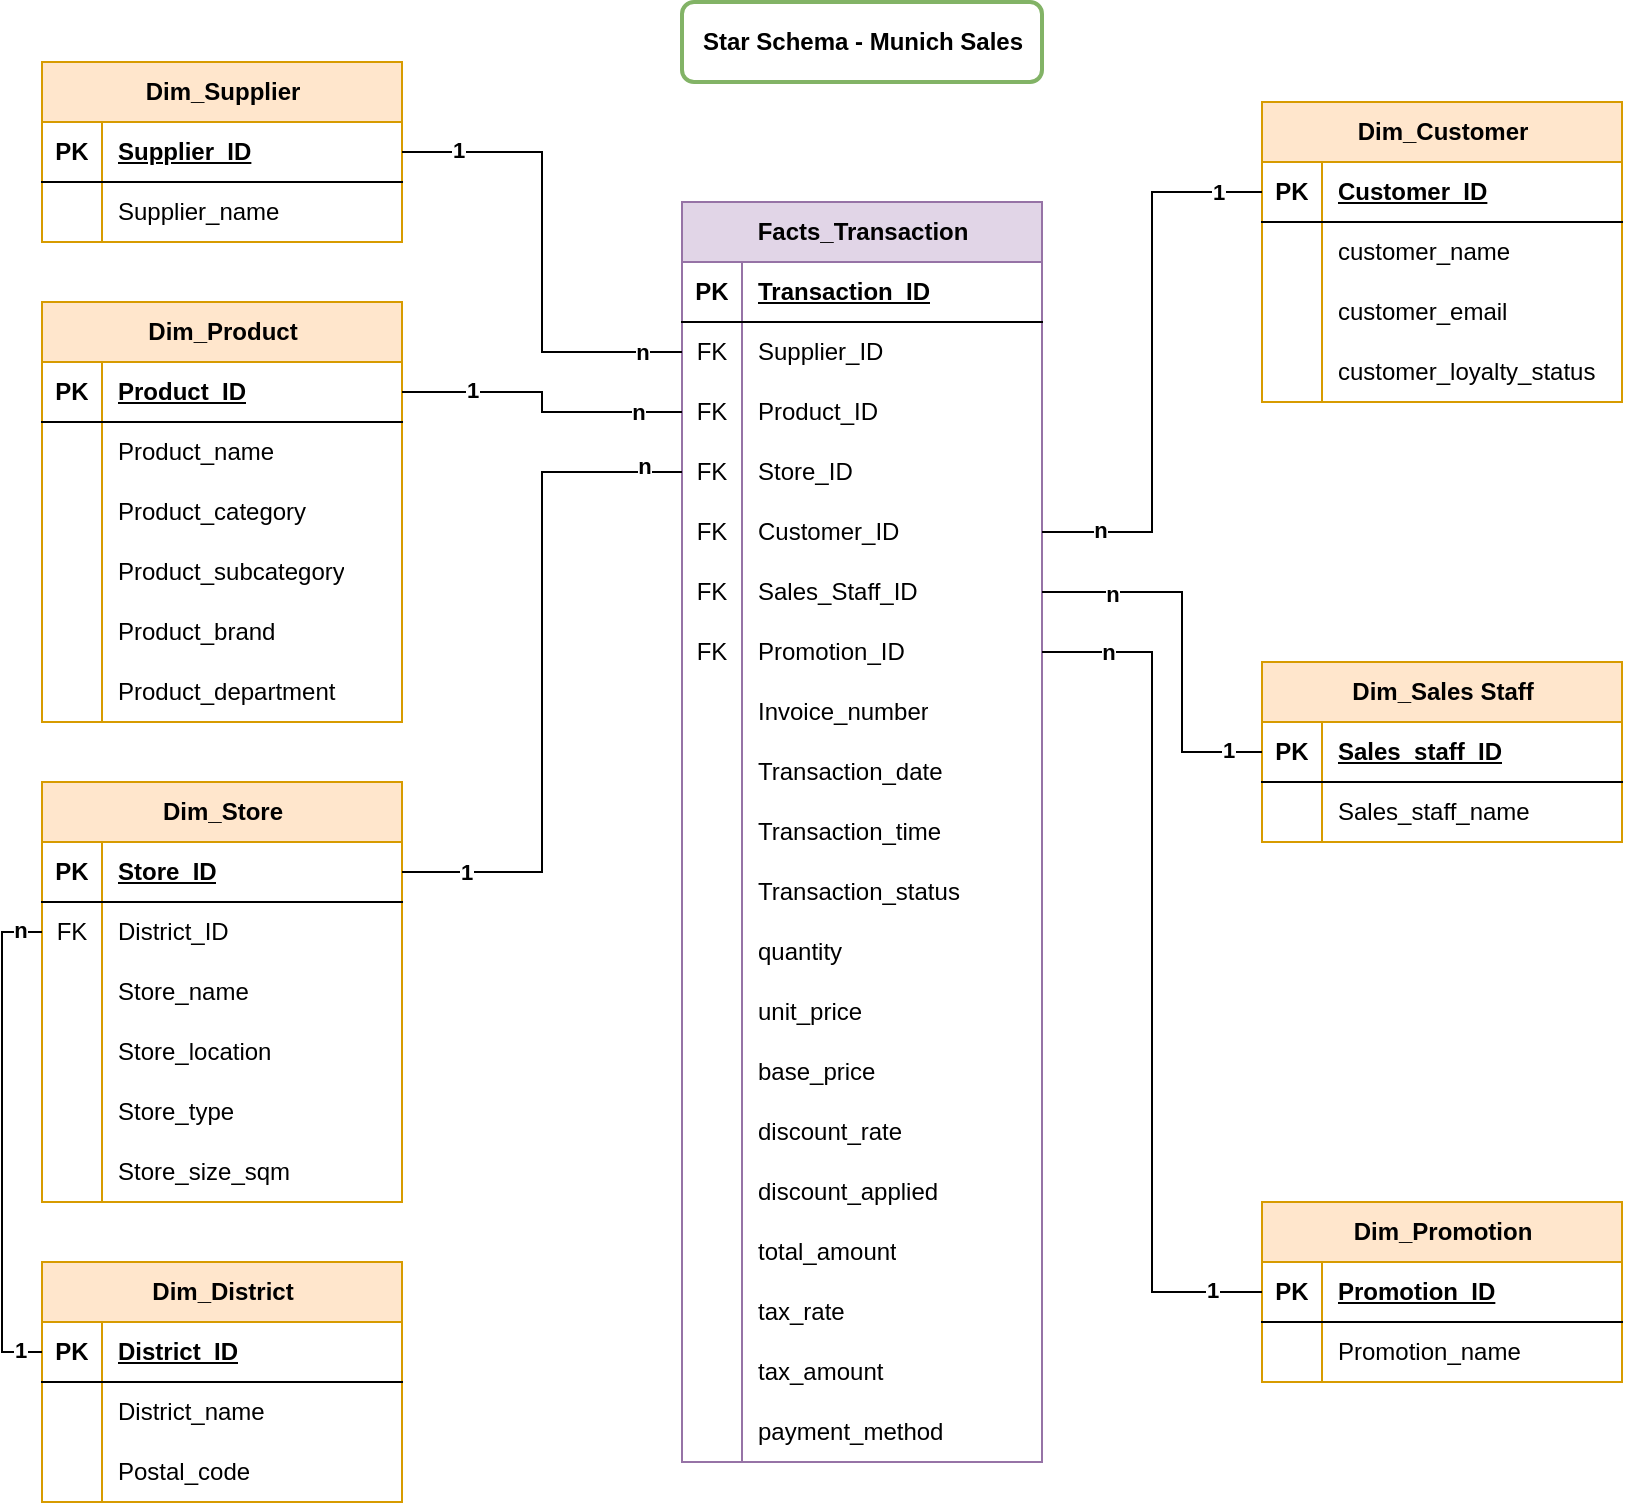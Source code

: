 <mxfile version="26.2.2">
  <diagram id="Hzve3-ISq8-HpT1k10OH" name="Starschema">
    <mxGraphModel dx="1233" dy="977" grid="1" gridSize="10" guides="1" tooltips="1" connect="1" arrows="1" fold="1" page="1" pageScale="1" pageWidth="1169" pageHeight="827" math="0" shadow="0">
      <root>
        <mxCell id="0" />
        <mxCell id="1" parent="0" />
        <mxCell id="BMUu9ArP3gVs7xEnWTKk-1" value="Dim_Customer" style="shape=table;startSize=30;container=1;collapsible=1;childLayout=tableLayout;fixedRows=1;rowLines=0;fontStyle=1;align=center;resizeLast=1;html=1;fillColor=#ffe6cc;strokeColor=#d79b00;" parent="1" vertex="1">
          <mxGeometry x="770" y="60" width="180" height="150" as="geometry" />
        </mxCell>
        <mxCell id="BMUu9ArP3gVs7xEnWTKk-2" value="" style="shape=tableRow;horizontal=0;startSize=0;swimlaneHead=0;swimlaneBody=0;fillColor=none;collapsible=0;dropTarget=0;points=[[0,0.5],[1,0.5]];portConstraint=eastwest;top=0;left=0;right=0;bottom=1;" parent="BMUu9ArP3gVs7xEnWTKk-1" vertex="1">
          <mxGeometry y="30" width="180" height="30" as="geometry" />
        </mxCell>
        <mxCell id="BMUu9ArP3gVs7xEnWTKk-3" value="PK" style="shape=partialRectangle;connectable=0;fillColor=none;top=0;left=0;bottom=0;right=0;fontStyle=1;overflow=hidden;whiteSpace=wrap;html=1;" parent="BMUu9ArP3gVs7xEnWTKk-2" vertex="1">
          <mxGeometry width="30" height="30" as="geometry">
            <mxRectangle width="30" height="30" as="alternateBounds" />
          </mxGeometry>
        </mxCell>
        <mxCell id="BMUu9ArP3gVs7xEnWTKk-4" value="Customer_ID" style="shape=partialRectangle;connectable=0;fillColor=none;top=0;left=0;bottom=0;right=0;align=left;spacingLeft=6;fontStyle=5;overflow=hidden;whiteSpace=wrap;html=1;" parent="BMUu9ArP3gVs7xEnWTKk-2" vertex="1">
          <mxGeometry x="30" width="150" height="30" as="geometry">
            <mxRectangle width="150" height="30" as="alternateBounds" />
          </mxGeometry>
        </mxCell>
        <mxCell id="BMUu9ArP3gVs7xEnWTKk-5" value="" style="shape=tableRow;horizontal=0;startSize=0;swimlaneHead=0;swimlaneBody=0;fillColor=none;collapsible=0;dropTarget=0;points=[[0,0.5],[1,0.5]];portConstraint=eastwest;top=0;left=0;right=0;bottom=0;" parent="BMUu9ArP3gVs7xEnWTKk-1" vertex="1">
          <mxGeometry y="60" width="180" height="30" as="geometry" />
        </mxCell>
        <mxCell id="BMUu9ArP3gVs7xEnWTKk-6" value="" style="shape=partialRectangle;connectable=0;fillColor=none;top=0;left=0;bottom=0;right=0;editable=1;overflow=hidden;whiteSpace=wrap;html=1;" parent="BMUu9ArP3gVs7xEnWTKk-5" vertex="1">
          <mxGeometry width="30" height="30" as="geometry">
            <mxRectangle width="30" height="30" as="alternateBounds" />
          </mxGeometry>
        </mxCell>
        <mxCell id="BMUu9ArP3gVs7xEnWTKk-7" value="customer_name" style="shape=partialRectangle;connectable=0;fillColor=none;top=0;left=0;bottom=0;right=0;align=left;spacingLeft=6;overflow=hidden;whiteSpace=wrap;html=1;" parent="BMUu9ArP3gVs7xEnWTKk-5" vertex="1">
          <mxGeometry x="30" width="150" height="30" as="geometry">
            <mxRectangle width="150" height="30" as="alternateBounds" />
          </mxGeometry>
        </mxCell>
        <mxCell id="BMUu9ArP3gVs7xEnWTKk-8" value="" style="shape=tableRow;horizontal=0;startSize=0;swimlaneHead=0;swimlaneBody=0;fillColor=none;collapsible=0;dropTarget=0;points=[[0,0.5],[1,0.5]];portConstraint=eastwest;top=0;left=0;right=0;bottom=0;" parent="BMUu9ArP3gVs7xEnWTKk-1" vertex="1">
          <mxGeometry y="90" width="180" height="30" as="geometry" />
        </mxCell>
        <mxCell id="BMUu9ArP3gVs7xEnWTKk-9" value="" style="shape=partialRectangle;connectable=0;fillColor=none;top=0;left=0;bottom=0;right=0;editable=1;overflow=hidden;whiteSpace=wrap;html=1;" parent="BMUu9ArP3gVs7xEnWTKk-8" vertex="1">
          <mxGeometry width="30" height="30" as="geometry">
            <mxRectangle width="30" height="30" as="alternateBounds" />
          </mxGeometry>
        </mxCell>
        <mxCell id="BMUu9ArP3gVs7xEnWTKk-10" value="customer_email" style="shape=partialRectangle;connectable=0;fillColor=none;top=0;left=0;bottom=0;right=0;align=left;spacingLeft=6;overflow=hidden;whiteSpace=wrap;html=1;" parent="BMUu9ArP3gVs7xEnWTKk-8" vertex="1">
          <mxGeometry x="30" width="150" height="30" as="geometry">
            <mxRectangle width="150" height="30" as="alternateBounds" />
          </mxGeometry>
        </mxCell>
        <mxCell id="BMUu9ArP3gVs7xEnWTKk-11" value="" style="shape=tableRow;horizontal=0;startSize=0;swimlaneHead=0;swimlaneBody=0;fillColor=none;collapsible=0;dropTarget=0;points=[[0,0.5],[1,0.5]];portConstraint=eastwest;top=0;left=0;right=0;bottom=0;" parent="BMUu9ArP3gVs7xEnWTKk-1" vertex="1">
          <mxGeometry y="120" width="180" height="30" as="geometry" />
        </mxCell>
        <mxCell id="BMUu9ArP3gVs7xEnWTKk-12" value="" style="shape=partialRectangle;connectable=0;fillColor=none;top=0;left=0;bottom=0;right=0;editable=1;overflow=hidden;whiteSpace=wrap;html=1;" parent="BMUu9ArP3gVs7xEnWTKk-11" vertex="1">
          <mxGeometry width="30" height="30" as="geometry">
            <mxRectangle width="30" height="30" as="alternateBounds" />
          </mxGeometry>
        </mxCell>
        <mxCell id="BMUu9ArP3gVs7xEnWTKk-13" value="customer_loyalty_status" style="shape=partialRectangle;connectable=0;fillColor=none;top=0;left=0;bottom=0;right=0;align=left;spacingLeft=6;overflow=hidden;whiteSpace=wrap;html=1;" parent="BMUu9ArP3gVs7xEnWTKk-11" vertex="1">
          <mxGeometry x="30" width="150" height="30" as="geometry">
            <mxRectangle width="150" height="30" as="alternateBounds" />
          </mxGeometry>
        </mxCell>
        <mxCell id="BMUu9ArP3gVs7xEnWTKk-14" value="Dim_Product" style="shape=table;startSize=30;container=1;collapsible=1;childLayout=tableLayout;fixedRows=1;rowLines=0;fontStyle=1;align=center;resizeLast=1;html=1;fillColor=#ffe6cc;strokeColor=#d79b00;" parent="1" vertex="1">
          <mxGeometry x="160" y="160" width="180" height="210" as="geometry" />
        </mxCell>
        <mxCell id="BMUu9ArP3gVs7xEnWTKk-15" value="" style="shape=tableRow;horizontal=0;startSize=0;swimlaneHead=0;swimlaneBody=0;fillColor=none;collapsible=0;dropTarget=0;points=[[0,0.5],[1,0.5]];portConstraint=eastwest;top=0;left=0;right=0;bottom=1;" parent="BMUu9ArP3gVs7xEnWTKk-14" vertex="1">
          <mxGeometry y="30" width="180" height="30" as="geometry" />
        </mxCell>
        <mxCell id="BMUu9ArP3gVs7xEnWTKk-16" value="PK" style="shape=partialRectangle;connectable=0;fillColor=none;top=0;left=0;bottom=0;right=0;fontStyle=1;overflow=hidden;whiteSpace=wrap;html=1;" parent="BMUu9ArP3gVs7xEnWTKk-15" vertex="1">
          <mxGeometry width="30" height="30" as="geometry">
            <mxRectangle width="30" height="30" as="alternateBounds" />
          </mxGeometry>
        </mxCell>
        <mxCell id="BMUu9ArP3gVs7xEnWTKk-17" value="Product_ID" style="shape=partialRectangle;connectable=0;fillColor=none;top=0;left=0;bottom=0;right=0;align=left;spacingLeft=6;fontStyle=5;overflow=hidden;whiteSpace=wrap;html=1;" parent="BMUu9ArP3gVs7xEnWTKk-15" vertex="1">
          <mxGeometry x="30" width="150" height="30" as="geometry">
            <mxRectangle width="150" height="30" as="alternateBounds" />
          </mxGeometry>
        </mxCell>
        <mxCell id="BMUu9ArP3gVs7xEnWTKk-18" value="" style="shape=tableRow;horizontal=0;startSize=0;swimlaneHead=0;swimlaneBody=0;fillColor=none;collapsible=0;dropTarget=0;points=[[0,0.5],[1,0.5]];portConstraint=eastwest;top=0;left=0;right=0;bottom=0;" parent="BMUu9ArP3gVs7xEnWTKk-14" vertex="1">
          <mxGeometry y="60" width="180" height="30" as="geometry" />
        </mxCell>
        <mxCell id="BMUu9ArP3gVs7xEnWTKk-19" value="" style="shape=partialRectangle;connectable=0;fillColor=none;top=0;left=0;bottom=0;right=0;editable=1;overflow=hidden;whiteSpace=wrap;html=1;" parent="BMUu9ArP3gVs7xEnWTKk-18" vertex="1">
          <mxGeometry width="30" height="30" as="geometry">
            <mxRectangle width="30" height="30" as="alternateBounds" />
          </mxGeometry>
        </mxCell>
        <mxCell id="BMUu9ArP3gVs7xEnWTKk-20" value="Product_name" style="shape=partialRectangle;connectable=0;fillColor=none;top=0;left=0;bottom=0;right=0;align=left;spacingLeft=6;overflow=hidden;whiteSpace=wrap;html=1;" parent="BMUu9ArP3gVs7xEnWTKk-18" vertex="1">
          <mxGeometry x="30" width="150" height="30" as="geometry">
            <mxRectangle width="150" height="30" as="alternateBounds" />
          </mxGeometry>
        </mxCell>
        <mxCell id="BMUu9ArP3gVs7xEnWTKk-21" value="" style="shape=tableRow;horizontal=0;startSize=0;swimlaneHead=0;swimlaneBody=0;fillColor=none;collapsible=0;dropTarget=0;points=[[0,0.5],[1,0.5]];portConstraint=eastwest;top=0;left=0;right=0;bottom=0;" parent="BMUu9ArP3gVs7xEnWTKk-14" vertex="1">
          <mxGeometry y="90" width="180" height="30" as="geometry" />
        </mxCell>
        <mxCell id="BMUu9ArP3gVs7xEnWTKk-22" value="" style="shape=partialRectangle;connectable=0;fillColor=none;top=0;left=0;bottom=0;right=0;editable=1;overflow=hidden;whiteSpace=wrap;html=1;" parent="BMUu9ArP3gVs7xEnWTKk-21" vertex="1">
          <mxGeometry width="30" height="30" as="geometry">
            <mxRectangle width="30" height="30" as="alternateBounds" />
          </mxGeometry>
        </mxCell>
        <mxCell id="BMUu9ArP3gVs7xEnWTKk-23" value="Product_category" style="shape=partialRectangle;connectable=0;fillColor=none;top=0;left=0;bottom=0;right=0;align=left;spacingLeft=6;overflow=hidden;whiteSpace=wrap;html=1;" parent="BMUu9ArP3gVs7xEnWTKk-21" vertex="1">
          <mxGeometry x="30" width="150" height="30" as="geometry">
            <mxRectangle width="150" height="30" as="alternateBounds" />
          </mxGeometry>
        </mxCell>
        <mxCell id="BMUu9ArP3gVs7xEnWTKk-24" value="" style="shape=tableRow;horizontal=0;startSize=0;swimlaneHead=0;swimlaneBody=0;fillColor=none;collapsible=0;dropTarget=0;points=[[0,0.5],[1,0.5]];portConstraint=eastwest;top=0;left=0;right=0;bottom=0;" parent="BMUu9ArP3gVs7xEnWTKk-14" vertex="1">
          <mxGeometry y="120" width="180" height="30" as="geometry" />
        </mxCell>
        <mxCell id="BMUu9ArP3gVs7xEnWTKk-25" value="" style="shape=partialRectangle;connectable=0;fillColor=none;top=0;left=0;bottom=0;right=0;editable=1;overflow=hidden;whiteSpace=wrap;html=1;" parent="BMUu9ArP3gVs7xEnWTKk-24" vertex="1">
          <mxGeometry width="30" height="30" as="geometry">
            <mxRectangle width="30" height="30" as="alternateBounds" />
          </mxGeometry>
        </mxCell>
        <mxCell id="BMUu9ArP3gVs7xEnWTKk-26" value="Product_subcategory" style="shape=partialRectangle;connectable=0;fillColor=none;top=0;left=0;bottom=0;right=0;align=left;spacingLeft=6;overflow=hidden;whiteSpace=wrap;html=1;" parent="BMUu9ArP3gVs7xEnWTKk-24" vertex="1">
          <mxGeometry x="30" width="150" height="30" as="geometry">
            <mxRectangle width="150" height="30" as="alternateBounds" />
          </mxGeometry>
        </mxCell>
        <mxCell id="BMUu9ArP3gVs7xEnWTKk-27" value="" style="shape=tableRow;horizontal=0;startSize=0;swimlaneHead=0;swimlaneBody=0;fillColor=none;collapsible=0;dropTarget=0;points=[[0,0.5],[1,0.5]];portConstraint=eastwest;top=0;left=0;right=0;bottom=0;" parent="BMUu9ArP3gVs7xEnWTKk-14" vertex="1">
          <mxGeometry y="150" width="180" height="30" as="geometry" />
        </mxCell>
        <mxCell id="BMUu9ArP3gVs7xEnWTKk-28" value="" style="shape=partialRectangle;connectable=0;fillColor=none;top=0;left=0;bottom=0;right=0;editable=1;overflow=hidden;whiteSpace=wrap;html=1;" parent="BMUu9ArP3gVs7xEnWTKk-27" vertex="1">
          <mxGeometry width="30" height="30" as="geometry">
            <mxRectangle width="30" height="30" as="alternateBounds" />
          </mxGeometry>
        </mxCell>
        <mxCell id="BMUu9ArP3gVs7xEnWTKk-29" value="Product_brand" style="shape=partialRectangle;connectable=0;fillColor=none;top=0;left=0;bottom=0;right=0;align=left;spacingLeft=6;overflow=hidden;whiteSpace=wrap;html=1;" parent="BMUu9ArP3gVs7xEnWTKk-27" vertex="1">
          <mxGeometry x="30" width="150" height="30" as="geometry">
            <mxRectangle width="150" height="30" as="alternateBounds" />
          </mxGeometry>
        </mxCell>
        <mxCell id="BMUu9ArP3gVs7xEnWTKk-30" value="" style="shape=tableRow;horizontal=0;startSize=0;swimlaneHead=0;swimlaneBody=0;fillColor=none;collapsible=0;dropTarget=0;points=[[0,0.5],[1,0.5]];portConstraint=eastwest;top=0;left=0;right=0;bottom=0;" parent="BMUu9ArP3gVs7xEnWTKk-14" vertex="1">
          <mxGeometry y="180" width="180" height="30" as="geometry" />
        </mxCell>
        <mxCell id="BMUu9ArP3gVs7xEnWTKk-31" value="" style="shape=partialRectangle;connectable=0;fillColor=none;top=0;left=0;bottom=0;right=0;editable=1;overflow=hidden;whiteSpace=wrap;html=1;" parent="BMUu9ArP3gVs7xEnWTKk-30" vertex="1">
          <mxGeometry width="30" height="30" as="geometry">
            <mxRectangle width="30" height="30" as="alternateBounds" />
          </mxGeometry>
        </mxCell>
        <mxCell id="BMUu9ArP3gVs7xEnWTKk-32" value="Product_department" style="shape=partialRectangle;connectable=0;fillColor=none;top=0;left=0;bottom=0;right=0;align=left;spacingLeft=6;overflow=hidden;whiteSpace=wrap;html=1;" parent="BMUu9ArP3gVs7xEnWTKk-30" vertex="1">
          <mxGeometry x="30" width="150" height="30" as="geometry">
            <mxRectangle width="150" height="30" as="alternateBounds" />
          </mxGeometry>
        </mxCell>
        <mxCell id="BMUu9ArP3gVs7xEnWTKk-33" value="Dim_Sales Staff" style="shape=table;startSize=30;container=1;collapsible=1;childLayout=tableLayout;fixedRows=1;rowLines=0;fontStyle=1;align=center;resizeLast=1;html=1;fillColor=#ffe6cc;strokeColor=#d79b00;" parent="1" vertex="1">
          <mxGeometry x="770" y="340" width="180" height="90" as="geometry" />
        </mxCell>
        <mxCell id="BMUu9ArP3gVs7xEnWTKk-34" value="" style="shape=tableRow;horizontal=0;startSize=0;swimlaneHead=0;swimlaneBody=0;fillColor=none;collapsible=0;dropTarget=0;points=[[0,0.5],[1,0.5]];portConstraint=eastwest;top=0;left=0;right=0;bottom=1;" parent="BMUu9ArP3gVs7xEnWTKk-33" vertex="1">
          <mxGeometry y="30" width="180" height="30" as="geometry" />
        </mxCell>
        <mxCell id="BMUu9ArP3gVs7xEnWTKk-35" value="PK" style="shape=partialRectangle;connectable=0;fillColor=none;top=0;left=0;bottom=0;right=0;fontStyle=1;overflow=hidden;whiteSpace=wrap;html=1;" parent="BMUu9ArP3gVs7xEnWTKk-34" vertex="1">
          <mxGeometry width="30" height="30" as="geometry">
            <mxRectangle width="30" height="30" as="alternateBounds" />
          </mxGeometry>
        </mxCell>
        <mxCell id="BMUu9ArP3gVs7xEnWTKk-36" value="Sales_staff_ID" style="shape=partialRectangle;connectable=0;fillColor=none;top=0;left=0;bottom=0;right=0;align=left;spacingLeft=6;fontStyle=5;overflow=hidden;whiteSpace=wrap;html=1;" parent="BMUu9ArP3gVs7xEnWTKk-34" vertex="1">
          <mxGeometry x="30" width="150" height="30" as="geometry">
            <mxRectangle width="150" height="30" as="alternateBounds" />
          </mxGeometry>
        </mxCell>
        <mxCell id="BMUu9ArP3gVs7xEnWTKk-37" value="" style="shape=tableRow;horizontal=0;startSize=0;swimlaneHead=0;swimlaneBody=0;fillColor=none;collapsible=0;dropTarget=0;points=[[0,0.5],[1,0.5]];portConstraint=eastwest;top=0;left=0;right=0;bottom=0;" parent="BMUu9ArP3gVs7xEnWTKk-33" vertex="1">
          <mxGeometry y="60" width="180" height="30" as="geometry" />
        </mxCell>
        <mxCell id="BMUu9ArP3gVs7xEnWTKk-38" value="" style="shape=partialRectangle;connectable=0;fillColor=none;top=0;left=0;bottom=0;right=0;editable=1;overflow=hidden;whiteSpace=wrap;html=1;" parent="BMUu9ArP3gVs7xEnWTKk-37" vertex="1">
          <mxGeometry width="30" height="30" as="geometry">
            <mxRectangle width="30" height="30" as="alternateBounds" />
          </mxGeometry>
        </mxCell>
        <mxCell id="BMUu9ArP3gVs7xEnWTKk-39" value="Sales_staff_name" style="shape=partialRectangle;connectable=0;fillColor=none;top=0;left=0;bottom=0;right=0;align=left;spacingLeft=6;overflow=hidden;whiteSpace=wrap;html=1;" parent="BMUu9ArP3gVs7xEnWTKk-37" vertex="1">
          <mxGeometry x="30" width="150" height="30" as="geometry">
            <mxRectangle width="150" height="30" as="alternateBounds" />
          </mxGeometry>
        </mxCell>
        <mxCell id="BMUu9ArP3gVs7xEnWTKk-40" value="Dim_Promotion" style="shape=table;startSize=30;container=1;collapsible=1;childLayout=tableLayout;fixedRows=1;rowLines=0;fontStyle=1;align=center;resizeLast=1;html=1;fillColor=#ffe6cc;strokeColor=#d79b00;" parent="1" vertex="1">
          <mxGeometry x="770" y="610" width="180" height="90" as="geometry" />
        </mxCell>
        <mxCell id="BMUu9ArP3gVs7xEnWTKk-41" value="" style="shape=tableRow;horizontal=0;startSize=0;swimlaneHead=0;swimlaneBody=0;fillColor=none;collapsible=0;dropTarget=0;points=[[0,0.5],[1,0.5]];portConstraint=eastwest;top=0;left=0;right=0;bottom=1;" parent="BMUu9ArP3gVs7xEnWTKk-40" vertex="1">
          <mxGeometry y="30" width="180" height="30" as="geometry" />
        </mxCell>
        <mxCell id="BMUu9ArP3gVs7xEnWTKk-42" value="PK" style="shape=partialRectangle;connectable=0;fillColor=none;top=0;left=0;bottom=0;right=0;fontStyle=1;overflow=hidden;whiteSpace=wrap;html=1;" parent="BMUu9ArP3gVs7xEnWTKk-41" vertex="1">
          <mxGeometry width="30" height="30" as="geometry">
            <mxRectangle width="30" height="30" as="alternateBounds" />
          </mxGeometry>
        </mxCell>
        <mxCell id="BMUu9ArP3gVs7xEnWTKk-43" value="Promotion_ID" style="shape=partialRectangle;connectable=0;fillColor=none;top=0;left=0;bottom=0;right=0;align=left;spacingLeft=6;fontStyle=5;overflow=hidden;whiteSpace=wrap;html=1;" parent="BMUu9ArP3gVs7xEnWTKk-41" vertex="1">
          <mxGeometry x="30" width="150" height="30" as="geometry">
            <mxRectangle width="150" height="30" as="alternateBounds" />
          </mxGeometry>
        </mxCell>
        <mxCell id="BMUu9ArP3gVs7xEnWTKk-44" value="" style="shape=tableRow;horizontal=0;startSize=0;swimlaneHead=0;swimlaneBody=0;fillColor=none;collapsible=0;dropTarget=0;points=[[0,0.5],[1,0.5]];portConstraint=eastwest;top=0;left=0;right=0;bottom=0;" parent="BMUu9ArP3gVs7xEnWTKk-40" vertex="1">
          <mxGeometry y="60" width="180" height="30" as="geometry" />
        </mxCell>
        <mxCell id="BMUu9ArP3gVs7xEnWTKk-45" value="" style="shape=partialRectangle;connectable=0;fillColor=none;top=0;left=0;bottom=0;right=0;editable=1;overflow=hidden;whiteSpace=wrap;html=1;" parent="BMUu9ArP3gVs7xEnWTKk-44" vertex="1">
          <mxGeometry width="30" height="30" as="geometry">
            <mxRectangle width="30" height="30" as="alternateBounds" />
          </mxGeometry>
        </mxCell>
        <mxCell id="BMUu9ArP3gVs7xEnWTKk-46" value="Promotion_name" style="shape=partialRectangle;connectable=0;fillColor=none;top=0;left=0;bottom=0;right=0;align=left;spacingLeft=6;overflow=hidden;whiteSpace=wrap;html=1;" parent="BMUu9ArP3gVs7xEnWTKk-44" vertex="1">
          <mxGeometry x="30" width="150" height="30" as="geometry">
            <mxRectangle width="150" height="30" as="alternateBounds" />
          </mxGeometry>
        </mxCell>
        <mxCell id="BMUu9ArP3gVs7xEnWTKk-49" value="Dim_Store" style="shape=table;startSize=30;container=1;collapsible=1;childLayout=tableLayout;fixedRows=1;rowLines=0;fontStyle=1;align=center;resizeLast=1;html=1;fillColor=#ffe6cc;strokeColor=#d79b00;" parent="1" vertex="1">
          <mxGeometry x="160" y="400" width="180" height="210" as="geometry" />
        </mxCell>
        <mxCell id="BMUu9ArP3gVs7xEnWTKk-50" value="" style="shape=tableRow;horizontal=0;startSize=0;swimlaneHead=0;swimlaneBody=0;fillColor=none;collapsible=0;dropTarget=0;points=[[0,0.5],[1,0.5]];portConstraint=eastwest;top=0;left=0;right=0;bottom=1;" parent="BMUu9ArP3gVs7xEnWTKk-49" vertex="1">
          <mxGeometry y="30" width="180" height="30" as="geometry" />
        </mxCell>
        <mxCell id="BMUu9ArP3gVs7xEnWTKk-51" value="PK" style="shape=partialRectangle;connectable=0;fillColor=none;top=0;left=0;bottom=0;right=0;fontStyle=1;overflow=hidden;whiteSpace=wrap;html=1;" parent="BMUu9ArP3gVs7xEnWTKk-50" vertex="1">
          <mxGeometry width="30" height="30" as="geometry">
            <mxRectangle width="30" height="30" as="alternateBounds" />
          </mxGeometry>
        </mxCell>
        <mxCell id="BMUu9ArP3gVs7xEnWTKk-52" value="Store_ID" style="shape=partialRectangle;connectable=0;fillColor=none;top=0;left=0;bottom=0;right=0;align=left;spacingLeft=6;fontStyle=5;overflow=hidden;whiteSpace=wrap;html=1;" parent="BMUu9ArP3gVs7xEnWTKk-50" vertex="1">
          <mxGeometry x="30" width="150" height="30" as="geometry">
            <mxRectangle width="150" height="30" as="alternateBounds" />
          </mxGeometry>
        </mxCell>
        <mxCell id="BMUu9ArP3gVs7xEnWTKk-53" value="" style="shape=tableRow;horizontal=0;startSize=0;swimlaneHead=0;swimlaneBody=0;fillColor=none;collapsible=0;dropTarget=0;points=[[0,0.5],[1,0.5]];portConstraint=eastwest;top=0;left=0;right=0;bottom=0;" parent="BMUu9ArP3gVs7xEnWTKk-49" vertex="1">
          <mxGeometry y="60" width="180" height="30" as="geometry" />
        </mxCell>
        <mxCell id="BMUu9ArP3gVs7xEnWTKk-54" value="FK" style="shape=partialRectangle;connectable=0;fillColor=none;top=0;left=0;bottom=0;right=0;editable=1;overflow=hidden;whiteSpace=wrap;html=1;" parent="BMUu9ArP3gVs7xEnWTKk-53" vertex="1">
          <mxGeometry width="30" height="30" as="geometry">
            <mxRectangle width="30" height="30" as="alternateBounds" />
          </mxGeometry>
        </mxCell>
        <mxCell id="BMUu9ArP3gVs7xEnWTKk-55" value="District_ID" style="shape=partialRectangle;connectable=0;fillColor=none;top=0;left=0;bottom=0;right=0;align=left;spacingLeft=6;overflow=hidden;whiteSpace=wrap;html=1;" parent="BMUu9ArP3gVs7xEnWTKk-53" vertex="1">
          <mxGeometry x="30" width="150" height="30" as="geometry">
            <mxRectangle width="150" height="30" as="alternateBounds" />
          </mxGeometry>
        </mxCell>
        <mxCell id="BMUu9ArP3gVs7xEnWTKk-56" value="" style="shape=tableRow;horizontal=0;startSize=0;swimlaneHead=0;swimlaneBody=0;fillColor=none;collapsible=0;dropTarget=0;points=[[0,0.5],[1,0.5]];portConstraint=eastwest;top=0;left=0;right=0;bottom=0;" parent="BMUu9ArP3gVs7xEnWTKk-49" vertex="1">
          <mxGeometry y="90" width="180" height="30" as="geometry" />
        </mxCell>
        <mxCell id="BMUu9ArP3gVs7xEnWTKk-57" value="" style="shape=partialRectangle;connectable=0;fillColor=none;top=0;left=0;bottom=0;right=0;editable=1;overflow=hidden;whiteSpace=wrap;html=1;" parent="BMUu9ArP3gVs7xEnWTKk-56" vertex="1">
          <mxGeometry width="30" height="30" as="geometry">
            <mxRectangle width="30" height="30" as="alternateBounds" />
          </mxGeometry>
        </mxCell>
        <mxCell id="BMUu9ArP3gVs7xEnWTKk-58" value="Store_name" style="shape=partialRectangle;connectable=0;fillColor=none;top=0;left=0;bottom=0;right=0;align=left;spacingLeft=6;overflow=hidden;whiteSpace=wrap;html=1;" parent="BMUu9ArP3gVs7xEnWTKk-56" vertex="1">
          <mxGeometry x="30" width="150" height="30" as="geometry">
            <mxRectangle width="150" height="30" as="alternateBounds" />
          </mxGeometry>
        </mxCell>
        <mxCell id="BMUu9ArP3gVs7xEnWTKk-59" value="" style="shape=tableRow;horizontal=0;startSize=0;swimlaneHead=0;swimlaneBody=0;fillColor=none;collapsible=0;dropTarget=0;points=[[0,0.5],[1,0.5]];portConstraint=eastwest;top=0;left=0;right=0;bottom=0;" parent="BMUu9ArP3gVs7xEnWTKk-49" vertex="1">
          <mxGeometry y="120" width="180" height="30" as="geometry" />
        </mxCell>
        <mxCell id="BMUu9ArP3gVs7xEnWTKk-60" value="" style="shape=partialRectangle;connectable=0;fillColor=none;top=0;left=0;bottom=0;right=0;editable=1;overflow=hidden;whiteSpace=wrap;html=1;" parent="BMUu9ArP3gVs7xEnWTKk-59" vertex="1">
          <mxGeometry width="30" height="30" as="geometry">
            <mxRectangle width="30" height="30" as="alternateBounds" />
          </mxGeometry>
        </mxCell>
        <mxCell id="BMUu9ArP3gVs7xEnWTKk-61" value="Store_location" style="shape=partialRectangle;connectable=0;fillColor=none;top=0;left=0;bottom=0;right=0;align=left;spacingLeft=6;overflow=hidden;whiteSpace=wrap;html=1;" parent="BMUu9ArP3gVs7xEnWTKk-59" vertex="1">
          <mxGeometry x="30" width="150" height="30" as="geometry">
            <mxRectangle width="150" height="30" as="alternateBounds" />
          </mxGeometry>
        </mxCell>
        <mxCell id="BMUu9ArP3gVs7xEnWTKk-62" value="" style="shape=tableRow;horizontal=0;startSize=0;swimlaneHead=0;swimlaneBody=0;fillColor=none;collapsible=0;dropTarget=0;points=[[0,0.5],[1,0.5]];portConstraint=eastwest;top=0;left=0;right=0;bottom=0;" parent="BMUu9ArP3gVs7xEnWTKk-49" vertex="1">
          <mxGeometry y="150" width="180" height="30" as="geometry" />
        </mxCell>
        <mxCell id="BMUu9ArP3gVs7xEnWTKk-63" value="" style="shape=partialRectangle;connectable=0;fillColor=none;top=0;left=0;bottom=0;right=0;editable=1;overflow=hidden;whiteSpace=wrap;html=1;" parent="BMUu9ArP3gVs7xEnWTKk-62" vertex="1">
          <mxGeometry width="30" height="30" as="geometry">
            <mxRectangle width="30" height="30" as="alternateBounds" />
          </mxGeometry>
        </mxCell>
        <mxCell id="BMUu9ArP3gVs7xEnWTKk-64" value="Store_type" style="shape=partialRectangle;connectable=0;fillColor=none;top=0;left=0;bottom=0;right=0;align=left;spacingLeft=6;overflow=hidden;whiteSpace=wrap;html=1;" parent="BMUu9ArP3gVs7xEnWTKk-62" vertex="1">
          <mxGeometry x="30" width="150" height="30" as="geometry">
            <mxRectangle width="150" height="30" as="alternateBounds" />
          </mxGeometry>
        </mxCell>
        <mxCell id="BMUu9ArP3gVs7xEnWTKk-65" value="" style="shape=tableRow;horizontal=0;startSize=0;swimlaneHead=0;swimlaneBody=0;fillColor=none;collapsible=0;dropTarget=0;points=[[0,0.5],[1,0.5]];portConstraint=eastwest;top=0;left=0;right=0;bottom=0;" parent="BMUu9ArP3gVs7xEnWTKk-49" vertex="1">
          <mxGeometry y="180" width="180" height="30" as="geometry" />
        </mxCell>
        <mxCell id="BMUu9ArP3gVs7xEnWTKk-66" value="" style="shape=partialRectangle;connectable=0;fillColor=none;top=0;left=0;bottom=0;right=0;editable=1;overflow=hidden;whiteSpace=wrap;html=1;" parent="BMUu9ArP3gVs7xEnWTKk-65" vertex="1">
          <mxGeometry width="30" height="30" as="geometry">
            <mxRectangle width="30" height="30" as="alternateBounds" />
          </mxGeometry>
        </mxCell>
        <mxCell id="BMUu9ArP3gVs7xEnWTKk-67" value="Store_size_sqm" style="shape=partialRectangle;connectable=0;fillColor=none;top=0;left=0;bottom=0;right=0;align=left;spacingLeft=6;overflow=hidden;whiteSpace=wrap;html=1;" parent="BMUu9ArP3gVs7xEnWTKk-65" vertex="1">
          <mxGeometry x="30" width="150" height="30" as="geometry">
            <mxRectangle width="150" height="30" as="alternateBounds" />
          </mxGeometry>
        </mxCell>
        <mxCell id="BMUu9ArP3gVs7xEnWTKk-68" value="Dim_Supplier" style="shape=table;startSize=30;container=1;collapsible=1;childLayout=tableLayout;fixedRows=1;rowLines=0;fontStyle=1;align=center;resizeLast=1;html=1;fillColor=#ffe6cc;strokeColor=#d79b00;" parent="1" vertex="1">
          <mxGeometry x="160" y="40" width="180" height="90" as="geometry" />
        </mxCell>
        <mxCell id="BMUu9ArP3gVs7xEnWTKk-69" value="" style="shape=tableRow;horizontal=0;startSize=0;swimlaneHead=0;swimlaneBody=0;fillColor=none;collapsible=0;dropTarget=0;points=[[0,0.5],[1,0.5]];portConstraint=eastwest;top=0;left=0;right=0;bottom=1;" parent="BMUu9ArP3gVs7xEnWTKk-68" vertex="1">
          <mxGeometry y="30" width="180" height="30" as="geometry" />
        </mxCell>
        <mxCell id="BMUu9ArP3gVs7xEnWTKk-70" value="PK" style="shape=partialRectangle;connectable=0;fillColor=none;top=0;left=0;bottom=0;right=0;fontStyle=1;overflow=hidden;whiteSpace=wrap;html=1;" parent="BMUu9ArP3gVs7xEnWTKk-69" vertex="1">
          <mxGeometry width="30" height="30" as="geometry">
            <mxRectangle width="30" height="30" as="alternateBounds" />
          </mxGeometry>
        </mxCell>
        <mxCell id="BMUu9ArP3gVs7xEnWTKk-71" value="Supplier_ID" style="shape=partialRectangle;connectable=0;fillColor=none;top=0;left=0;bottom=0;right=0;align=left;spacingLeft=6;fontStyle=5;overflow=hidden;whiteSpace=wrap;html=1;" parent="BMUu9ArP3gVs7xEnWTKk-69" vertex="1">
          <mxGeometry x="30" width="150" height="30" as="geometry">
            <mxRectangle width="150" height="30" as="alternateBounds" />
          </mxGeometry>
        </mxCell>
        <mxCell id="BMUu9ArP3gVs7xEnWTKk-72" value="" style="shape=tableRow;horizontal=0;startSize=0;swimlaneHead=0;swimlaneBody=0;fillColor=none;collapsible=0;dropTarget=0;points=[[0,0.5],[1,0.5]];portConstraint=eastwest;top=0;left=0;right=0;bottom=0;" parent="BMUu9ArP3gVs7xEnWTKk-68" vertex="1">
          <mxGeometry y="60" width="180" height="30" as="geometry" />
        </mxCell>
        <mxCell id="BMUu9ArP3gVs7xEnWTKk-73" value="" style="shape=partialRectangle;connectable=0;fillColor=none;top=0;left=0;bottom=0;right=0;editable=1;overflow=hidden;whiteSpace=wrap;html=1;" parent="BMUu9ArP3gVs7xEnWTKk-72" vertex="1">
          <mxGeometry width="30" height="30" as="geometry">
            <mxRectangle width="30" height="30" as="alternateBounds" />
          </mxGeometry>
        </mxCell>
        <mxCell id="BMUu9ArP3gVs7xEnWTKk-74" value="Supplier_name" style="shape=partialRectangle;connectable=0;fillColor=none;top=0;left=0;bottom=0;right=0;align=left;spacingLeft=6;overflow=hidden;whiteSpace=wrap;html=1;" parent="BMUu9ArP3gVs7xEnWTKk-72" vertex="1">
          <mxGeometry x="30" width="150" height="30" as="geometry">
            <mxRectangle width="150" height="30" as="alternateBounds" />
          </mxGeometry>
        </mxCell>
        <mxCell id="BMUu9ArP3gVs7xEnWTKk-75" value="Facts_Transaction" style="shape=table;startSize=30;container=1;collapsible=1;childLayout=tableLayout;fixedRows=1;rowLines=0;fontStyle=1;align=center;resizeLast=1;html=1;fillColor=#e1d5e7;strokeColor=#9673a6;" parent="1" vertex="1">
          <mxGeometry x="480" y="110" width="180" height="630" as="geometry" />
        </mxCell>
        <mxCell id="BMUu9ArP3gVs7xEnWTKk-76" value="" style="shape=tableRow;horizontal=0;startSize=0;swimlaneHead=0;swimlaneBody=0;fillColor=none;collapsible=0;dropTarget=0;points=[[0,0.5],[1,0.5]];portConstraint=eastwest;top=0;left=0;right=0;bottom=1;" parent="BMUu9ArP3gVs7xEnWTKk-75" vertex="1">
          <mxGeometry y="30" width="180" height="30" as="geometry" />
        </mxCell>
        <mxCell id="BMUu9ArP3gVs7xEnWTKk-77" value="PK" style="shape=partialRectangle;connectable=0;fillColor=none;top=0;left=0;bottom=0;right=0;fontStyle=1;overflow=hidden;whiteSpace=wrap;html=1;" parent="BMUu9ArP3gVs7xEnWTKk-76" vertex="1">
          <mxGeometry width="30" height="30" as="geometry">
            <mxRectangle width="30" height="30" as="alternateBounds" />
          </mxGeometry>
        </mxCell>
        <mxCell id="BMUu9ArP3gVs7xEnWTKk-78" value="Transaction_ID" style="shape=partialRectangle;connectable=0;fillColor=none;top=0;left=0;bottom=0;right=0;align=left;spacingLeft=6;fontStyle=5;overflow=hidden;whiteSpace=wrap;html=1;" parent="BMUu9ArP3gVs7xEnWTKk-76" vertex="1">
          <mxGeometry x="30" width="150" height="30" as="geometry">
            <mxRectangle width="150" height="30" as="alternateBounds" />
          </mxGeometry>
        </mxCell>
        <mxCell id="BMUu9ArP3gVs7xEnWTKk-79" value="" style="shape=tableRow;horizontal=0;startSize=0;swimlaneHead=0;swimlaneBody=0;fillColor=none;collapsible=0;dropTarget=0;points=[[0,0.5],[1,0.5]];portConstraint=eastwest;top=0;left=0;right=0;bottom=0;" parent="BMUu9ArP3gVs7xEnWTKk-75" vertex="1">
          <mxGeometry y="60" width="180" height="30" as="geometry" />
        </mxCell>
        <mxCell id="BMUu9ArP3gVs7xEnWTKk-80" value="FK" style="shape=partialRectangle;connectable=0;fillColor=none;top=0;left=0;bottom=0;right=0;editable=1;overflow=hidden;whiteSpace=wrap;html=1;" parent="BMUu9ArP3gVs7xEnWTKk-79" vertex="1">
          <mxGeometry width="30" height="30" as="geometry">
            <mxRectangle width="30" height="30" as="alternateBounds" />
          </mxGeometry>
        </mxCell>
        <mxCell id="BMUu9ArP3gVs7xEnWTKk-81" value="Supplier_ID" style="shape=partialRectangle;connectable=0;fillColor=none;top=0;left=0;bottom=0;right=0;align=left;spacingLeft=6;overflow=hidden;whiteSpace=wrap;html=1;" parent="BMUu9ArP3gVs7xEnWTKk-79" vertex="1">
          <mxGeometry x="30" width="150" height="30" as="geometry">
            <mxRectangle width="150" height="30" as="alternateBounds" />
          </mxGeometry>
        </mxCell>
        <mxCell id="BMUu9ArP3gVs7xEnWTKk-82" value="" style="shape=tableRow;horizontal=0;startSize=0;swimlaneHead=0;swimlaneBody=0;fillColor=none;collapsible=0;dropTarget=0;points=[[0,0.5],[1,0.5]];portConstraint=eastwest;top=0;left=0;right=0;bottom=0;" parent="BMUu9ArP3gVs7xEnWTKk-75" vertex="1">
          <mxGeometry y="90" width="180" height="30" as="geometry" />
        </mxCell>
        <mxCell id="BMUu9ArP3gVs7xEnWTKk-83" value="FK" style="shape=partialRectangle;connectable=0;fillColor=none;top=0;left=0;bottom=0;right=0;editable=1;overflow=hidden;whiteSpace=wrap;html=1;" parent="BMUu9ArP3gVs7xEnWTKk-82" vertex="1">
          <mxGeometry width="30" height="30" as="geometry">
            <mxRectangle width="30" height="30" as="alternateBounds" />
          </mxGeometry>
        </mxCell>
        <mxCell id="BMUu9ArP3gVs7xEnWTKk-84" value="Product_ID" style="shape=partialRectangle;connectable=0;fillColor=none;top=0;left=0;bottom=0;right=0;align=left;spacingLeft=6;overflow=hidden;whiteSpace=wrap;html=1;" parent="BMUu9ArP3gVs7xEnWTKk-82" vertex="1">
          <mxGeometry x="30" width="150" height="30" as="geometry">
            <mxRectangle width="150" height="30" as="alternateBounds" />
          </mxGeometry>
        </mxCell>
        <mxCell id="BMUu9ArP3gVs7xEnWTKk-85" value="" style="shape=tableRow;horizontal=0;startSize=0;swimlaneHead=0;swimlaneBody=0;fillColor=none;collapsible=0;dropTarget=0;points=[[0,0.5],[1,0.5]];portConstraint=eastwest;top=0;left=0;right=0;bottom=0;" parent="BMUu9ArP3gVs7xEnWTKk-75" vertex="1">
          <mxGeometry y="120" width="180" height="30" as="geometry" />
        </mxCell>
        <mxCell id="BMUu9ArP3gVs7xEnWTKk-86" value="FK" style="shape=partialRectangle;connectable=0;fillColor=none;top=0;left=0;bottom=0;right=0;editable=1;overflow=hidden;whiteSpace=wrap;html=1;" parent="BMUu9ArP3gVs7xEnWTKk-85" vertex="1">
          <mxGeometry width="30" height="30" as="geometry">
            <mxRectangle width="30" height="30" as="alternateBounds" />
          </mxGeometry>
        </mxCell>
        <mxCell id="BMUu9ArP3gVs7xEnWTKk-87" value="Store_ID" style="shape=partialRectangle;connectable=0;fillColor=none;top=0;left=0;bottom=0;right=0;align=left;spacingLeft=6;overflow=hidden;whiteSpace=wrap;html=1;" parent="BMUu9ArP3gVs7xEnWTKk-85" vertex="1">
          <mxGeometry x="30" width="150" height="30" as="geometry">
            <mxRectangle width="150" height="30" as="alternateBounds" />
          </mxGeometry>
        </mxCell>
        <mxCell id="BMUu9ArP3gVs7xEnWTKk-88" value="" style="shape=tableRow;horizontal=0;startSize=0;swimlaneHead=0;swimlaneBody=0;fillColor=none;collapsible=0;dropTarget=0;points=[[0,0.5],[1,0.5]];portConstraint=eastwest;top=0;left=0;right=0;bottom=0;" parent="BMUu9ArP3gVs7xEnWTKk-75" vertex="1">
          <mxGeometry y="150" width="180" height="30" as="geometry" />
        </mxCell>
        <mxCell id="BMUu9ArP3gVs7xEnWTKk-89" value="FK" style="shape=partialRectangle;connectable=0;fillColor=none;top=0;left=0;bottom=0;right=0;editable=1;overflow=hidden;whiteSpace=wrap;html=1;" parent="BMUu9ArP3gVs7xEnWTKk-88" vertex="1">
          <mxGeometry width="30" height="30" as="geometry">
            <mxRectangle width="30" height="30" as="alternateBounds" />
          </mxGeometry>
        </mxCell>
        <mxCell id="BMUu9ArP3gVs7xEnWTKk-90" value="Customer_ID" style="shape=partialRectangle;connectable=0;fillColor=none;top=0;left=0;bottom=0;right=0;align=left;spacingLeft=6;overflow=hidden;whiteSpace=wrap;html=1;" parent="BMUu9ArP3gVs7xEnWTKk-88" vertex="1">
          <mxGeometry x="30" width="150" height="30" as="geometry">
            <mxRectangle width="150" height="30" as="alternateBounds" />
          </mxGeometry>
        </mxCell>
        <mxCell id="BMUu9ArP3gVs7xEnWTKk-91" value="" style="shape=tableRow;horizontal=0;startSize=0;swimlaneHead=0;swimlaneBody=0;fillColor=none;collapsible=0;dropTarget=0;points=[[0,0.5],[1,0.5]];portConstraint=eastwest;top=0;left=0;right=0;bottom=0;" parent="BMUu9ArP3gVs7xEnWTKk-75" vertex="1">
          <mxGeometry y="180" width="180" height="30" as="geometry" />
        </mxCell>
        <mxCell id="BMUu9ArP3gVs7xEnWTKk-92" value="FK" style="shape=partialRectangle;connectable=0;fillColor=none;top=0;left=0;bottom=0;right=0;editable=1;overflow=hidden;whiteSpace=wrap;html=1;" parent="BMUu9ArP3gVs7xEnWTKk-91" vertex="1">
          <mxGeometry width="30" height="30" as="geometry">
            <mxRectangle width="30" height="30" as="alternateBounds" />
          </mxGeometry>
        </mxCell>
        <mxCell id="BMUu9ArP3gVs7xEnWTKk-93" value="Sales_Staff_ID" style="shape=partialRectangle;connectable=0;fillColor=none;top=0;left=0;bottom=0;right=0;align=left;spacingLeft=6;overflow=hidden;whiteSpace=wrap;html=1;" parent="BMUu9ArP3gVs7xEnWTKk-91" vertex="1">
          <mxGeometry x="30" width="150" height="30" as="geometry">
            <mxRectangle width="150" height="30" as="alternateBounds" />
          </mxGeometry>
        </mxCell>
        <mxCell id="BMUu9ArP3gVs7xEnWTKk-94" value="" style="shape=tableRow;horizontal=0;startSize=0;swimlaneHead=0;swimlaneBody=0;fillColor=none;collapsible=0;dropTarget=0;points=[[0,0.5],[1,0.5]];portConstraint=eastwest;top=0;left=0;right=0;bottom=0;" parent="BMUu9ArP3gVs7xEnWTKk-75" vertex="1">
          <mxGeometry y="210" width="180" height="30" as="geometry" />
        </mxCell>
        <mxCell id="BMUu9ArP3gVs7xEnWTKk-95" value="FK" style="shape=partialRectangle;connectable=0;fillColor=none;top=0;left=0;bottom=0;right=0;editable=1;overflow=hidden;whiteSpace=wrap;html=1;" parent="BMUu9ArP3gVs7xEnWTKk-94" vertex="1">
          <mxGeometry width="30" height="30" as="geometry">
            <mxRectangle width="30" height="30" as="alternateBounds" />
          </mxGeometry>
        </mxCell>
        <mxCell id="BMUu9ArP3gVs7xEnWTKk-96" value="Promotion_ID" style="shape=partialRectangle;connectable=0;fillColor=none;top=0;left=0;bottom=0;right=0;align=left;spacingLeft=6;overflow=hidden;whiteSpace=wrap;html=1;" parent="BMUu9ArP3gVs7xEnWTKk-94" vertex="1">
          <mxGeometry x="30" width="150" height="30" as="geometry">
            <mxRectangle width="150" height="30" as="alternateBounds" />
          </mxGeometry>
        </mxCell>
        <mxCell id="BMUu9ArP3gVs7xEnWTKk-97" value="" style="shape=tableRow;horizontal=0;startSize=0;swimlaneHead=0;swimlaneBody=0;fillColor=none;collapsible=0;dropTarget=0;points=[[0,0.5],[1,0.5]];portConstraint=eastwest;top=0;left=0;right=0;bottom=0;" parent="BMUu9ArP3gVs7xEnWTKk-75" vertex="1">
          <mxGeometry y="240" width="180" height="30" as="geometry" />
        </mxCell>
        <mxCell id="BMUu9ArP3gVs7xEnWTKk-98" value="" style="shape=partialRectangle;connectable=0;fillColor=none;top=0;left=0;bottom=0;right=0;editable=1;overflow=hidden;whiteSpace=wrap;html=1;" parent="BMUu9ArP3gVs7xEnWTKk-97" vertex="1">
          <mxGeometry width="30" height="30" as="geometry">
            <mxRectangle width="30" height="30" as="alternateBounds" />
          </mxGeometry>
        </mxCell>
        <mxCell id="BMUu9ArP3gVs7xEnWTKk-99" value="Invoice_number" style="shape=partialRectangle;connectable=0;fillColor=none;top=0;left=0;bottom=0;right=0;align=left;spacingLeft=6;overflow=hidden;whiteSpace=wrap;html=1;" parent="BMUu9ArP3gVs7xEnWTKk-97" vertex="1">
          <mxGeometry x="30" width="150" height="30" as="geometry">
            <mxRectangle width="150" height="30" as="alternateBounds" />
          </mxGeometry>
        </mxCell>
        <mxCell id="BMUu9ArP3gVs7xEnWTKk-100" value="" style="shape=tableRow;horizontal=0;startSize=0;swimlaneHead=0;swimlaneBody=0;fillColor=none;collapsible=0;dropTarget=0;points=[[0,0.5],[1,0.5]];portConstraint=eastwest;top=0;left=0;right=0;bottom=0;" parent="BMUu9ArP3gVs7xEnWTKk-75" vertex="1">
          <mxGeometry y="270" width="180" height="30" as="geometry" />
        </mxCell>
        <mxCell id="BMUu9ArP3gVs7xEnWTKk-101" value="" style="shape=partialRectangle;connectable=0;fillColor=none;top=0;left=0;bottom=0;right=0;editable=1;overflow=hidden;whiteSpace=wrap;html=1;" parent="BMUu9ArP3gVs7xEnWTKk-100" vertex="1">
          <mxGeometry width="30" height="30" as="geometry">
            <mxRectangle width="30" height="30" as="alternateBounds" />
          </mxGeometry>
        </mxCell>
        <mxCell id="BMUu9ArP3gVs7xEnWTKk-102" value="Transaction_date" style="shape=partialRectangle;connectable=0;fillColor=none;top=0;left=0;bottom=0;right=0;align=left;spacingLeft=6;overflow=hidden;whiteSpace=wrap;html=1;" parent="BMUu9ArP3gVs7xEnWTKk-100" vertex="1">
          <mxGeometry x="30" width="150" height="30" as="geometry">
            <mxRectangle width="150" height="30" as="alternateBounds" />
          </mxGeometry>
        </mxCell>
        <mxCell id="BMUu9ArP3gVs7xEnWTKk-103" value="" style="shape=tableRow;horizontal=0;startSize=0;swimlaneHead=0;swimlaneBody=0;fillColor=none;collapsible=0;dropTarget=0;points=[[0,0.5],[1,0.5]];portConstraint=eastwest;top=0;left=0;right=0;bottom=0;" parent="BMUu9ArP3gVs7xEnWTKk-75" vertex="1">
          <mxGeometry y="300" width="180" height="30" as="geometry" />
        </mxCell>
        <mxCell id="BMUu9ArP3gVs7xEnWTKk-104" value="" style="shape=partialRectangle;connectable=0;fillColor=none;top=0;left=0;bottom=0;right=0;editable=1;overflow=hidden;whiteSpace=wrap;html=1;" parent="BMUu9ArP3gVs7xEnWTKk-103" vertex="1">
          <mxGeometry width="30" height="30" as="geometry">
            <mxRectangle width="30" height="30" as="alternateBounds" />
          </mxGeometry>
        </mxCell>
        <mxCell id="BMUu9ArP3gVs7xEnWTKk-105" value="Transaction_time" style="shape=partialRectangle;connectable=0;fillColor=none;top=0;left=0;bottom=0;right=0;align=left;spacingLeft=6;overflow=hidden;whiteSpace=wrap;html=1;" parent="BMUu9ArP3gVs7xEnWTKk-103" vertex="1">
          <mxGeometry x="30" width="150" height="30" as="geometry">
            <mxRectangle width="150" height="30" as="alternateBounds" />
          </mxGeometry>
        </mxCell>
        <mxCell id="BMUu9ArP3gVs7xEnWTKk-106" value="" style="shape=tableRow;horizontal=0;startSize=0;swimlaneHead=0;swimlaneBody=0;fillColor=none;collapsible=0;dropTarget=0;points=[[0,0.5],[1,0.5]];portConstraint=eastwest;top=0;left=0;right=0;bottom=0;" parent="BMUu9ArP3gVs7xEnWTKk-75" vertex="1">
          <mxGeometry y="330" width="180" height="30" as="geometry" />
        </mxCell>
        <mxCell id="BMUu9ArP3gVs7xEnWTKk-107" value="" style="shape=partialRectangle;connectable=0;fillColor=none;top=0;left=0;bottom=0;right=0;editable=1;overflow=hidden;whiteSpace=wrap;html=1;" parent="BMUu9ArP3gVs7xEnWTKk-106" vertex="1">
          <mxGeometry width="30" height="30" as="geometry">
            <mxRectangle width="30" height="30" as="alternateBounds" />
          </mxGeometry>
        </mxCell>
        <mxCell id="BMUu9ArP3gVs7xEnWTKk-108" value="Transaction_status" style="shape=partialRectangle;connectable=0;fillColor=none;top=0;left=0;bottom=0;right=0;align=left;spacingLeft=6;overflow=hidden;whiteSpace=wrap;html=1;" parent="BMUu9ArP3gVs7xEnWTKk-106" vertex="1">
          <mxGeometry x="30" width="150" height="30" as="geometry">
            <mxRectangle width="150" height="30" as="alternateBounds" />
          </mxGeometry>
        </mxCell>
        <mxCell id="BMUu9ArP3gVs7xEnWTKk-109" value="" style="shape=tableRow;horizontal=0;startSize=0;swimlaneHead=0;swimlaneBody=0;fillColor=none;collapsible=0;dropTarget=0;points=[[0,0.5],[1,0.5]];portConstraint=eastwest;top=0;left=0;right=0;bottom=0;" parent="BMUu9ArP3gVs7xEnWTKk-75" vertex="1">
          <mxGeometry y="360" width="180" height="30" as="geometry" />
        </mxCell>
        <mxCell id="BMUu9ArP3gVs7xEnWTKk-110" value="" style="shape=partialRectangle;connectable=0;fillColor=none;top=0;left=0;bottom=0;right=0;editable=1;overflow=hidden;whiteSpace=wrap;html=1;" parent="BMUu9ArP3gVs7xEnWTKk-109" vertex="1">
          <mxGeometry width="30" height="30" as="geometry">
            <mxRectangle width="30" height="30" as="alternateBounds" />
          </mxGeometry>
        </mxCell>
        <mxCell id="BMUu9ArP3gVs7xEnWTKk-111" value="quantity" style="shape=partialRectangle;connectable=0;fillColor=none;top=0;left=0;bottom=0;right=0;align=left;spacingLeft=6;overflow=hidden;whiteSpace=wrap;html=1;" parent="BMUu9ArP3gVs7xEnWTKk-109" vertex="1">
          <mxGeometry x="30" width="150" height="30" as="geometry">
            <mxRectangle width="150" height="30" as="alternateBounds" />
          </mxGeometry>
        </mxCell>
        <mxCell id="BMUu9ArP3gVs7xEnWTKk-112" value="" style="shape=tableRow;horizontal=0;startSize=0;swimlaneHead=0;swimlaneBody=0;fillColor=none;collapsible=0;dropTarget=0;points=[[0,0.5],[1,0.5]];portConstraint=eastwest;top=0;left=0;right=0;bottom=0;" parent="BMUu9ArP3gVs7xEnWTKk-75" vertex="1">
          <mxGeometry y="390" width="180" height="30" as="geometry" />
        </mxCell>
        <mxCell id="BMUu9ArP3gVs7xEnWTKk-113" value="" style="shape=partialRectangle;connectable=0;fillColor=none;top=0;left=0;bottom=0;right=0;editable=1;overflow=hidden;whiteSpace=wrap;html=1;" parent="BMUu9ArP3gVs7xEnWTKk-112" vertex="1">
          <mxGeometry width="30" height="30" as="geometry">
            <mxRectangle width="30" height="30" as="alternateBounds" />
          </mxGeometry>
        </mxCell>
        <mxCell id="BMUu9ArP3gVs7xEnWTKk-114" value="unit_price" style="shape=partialRectangle;connectable=0;fillColor=none;top=0;left=0;bottom=0;right=0;align=left;spacingLeft=6;overflow=hidden;whiteSpace=wrap;html=1;" parent="BMUu9ArP3gVs7xEnWTKk-112" vertex="1">
          <mxGeometry x="30" width="150" height="30" as="geometry">
            <mxRectangle width="150" height="30" as="alternateBounds" />
          </mxGeometry>
        </mxCell>
        <mxCell id="BMUu9ArP3gVs7xEnWTKk-115" value="" style="shape=tableRow;horizontal=0;startSize=0;swimlaneHead=0;swimlaneBody=0;fillColor=none;collapsible=0;dropTarget=0;points=[[0,0.5],[1,0.5]];portConstraint=eastwest;top=0;left=0;right=0;bottom=0;" parent="BMUu9ArP3gVs7xEnWTKk-75" vertex="1">
          <mxGeometry y="420" width="180" height="30" as="geometry" />
        </mxCell>
        <mxCell id="BMUu9ArP3gVs7xEnWTKk-116" value="" style="shape=partialRectangle;connectable=0;fillColor=none;top=0;left=0;bottom=0;right=0;editable=1;overflow=hidden;whiteSpace=wrap;html=1;" parent="BMUu9ArP3gVs7xEnWTKk-115" vertex="1">
          <mxGeometry width="30" height="30" as="geometry">
            <mxRectangle width="30" height="30" as="alternateBounds" />
          </mxGeometry>
        </mxCell>
        <mxCell id="BMUu9ArP3gVs7xEnWTKk-117" value="base_price" style="shape=partialRectangle;connectable=0;fillColor=none;top=0;left=0;bottom=0;right=0;align=left;spacingLeft=6;overflow=hidden;whiteSpace=wrap;html=1;" parent="BMUu9ArP3gVs7xEnWTKk-115" vertex="1">
          <mxGeometry x="30" width="150" height="30" as="geometry">
            <mxRectangle width="150" height="30" as="alternateBounds" />
          </mxGeometry>
        </mxCell>
        <mxCell id="BMUu9ArP3gVs7xEnWTKk-118" value="" style="shape=tableRow;horizontal=0;startSize=0;swimlaneHead=0;swimlaneBody=0;fillColor=none;collapsible=0;dropTarget=0;points=[[0,0.5],[1,0.5]];portConstraint=eastwest;top=0;left=0;right=0;bottom=0;" parent="BMUu9ArP3gVs7xEnWTKk-75" vertex="1">
          <mxGeometry y="450" width="180" height="30" as="geometry" />
        </mxCell>
        <mxCell id="BMUu9ArP3gVs7xEnWTKk-119" value="" style="shape=partialRectangle;connectable=0;fillColor=none;top=0;left=0;bottom=0;right=0;editable=1;overflow=hidden;whiteSpace=wrap;html=1;" parent="BMUu9ArP3gVs7xEnWTKk-118" vertex="1">
          <mxGeometry width="30" height="30" as="geometry">
            <mxRectangle width="30" height="30" as="alternateBounds" />
          </mxGeometry>
        </mxCell>
        <mxCell id="BMUu9ArP3gVs7xEnWTKk-120" value="discount_rate" style="shape=partialRectangle;connectable=0;fillColor=none;top=0;left=0;bottom=0;right=0;align=left;spacingLeft=6;overflow=hidden;whiteSpace=wrap;html=1;" parent="BMUu9ArP3gVs7xEnWTKk-118" vertex="1">
          <mxGeometry x="30" width="150" height="30" as="geometry">
            <mxRectangle width="150" height="30" as="alternateBounds" />
          </mxGeometry>
        </mxCell>
        <mxCell id="BMUu9ArP3gVs7xEnWTKk-121" value="" style="shape=tableRow;horizontal=0;startSize=0;swimlaneHead=0;swimlaneBody=0;fillColor=none;collapsible=0;dropTarget=0;points=[[0,0.5],[1,0.5]];portConstraint=eastwest;top=0;left=0;right=0;bottom=0;" parent="BMUu9ArP3gVs7xEnWTKk-75" vertex="1">
          <mxGeometry y="480" width="180" height="30" as="geometry" />
        </mxCell>
        <mxCell id="BMUu9ArP3gVs7xEnWTKk-122" value="" style="shape=partialRectangle;connectable=0;fillColor=none;top=0;left=0;bottom=0;right=0;editable=1;overflow=hidden;whiteSpace=wrap;html=1;" parent="BMUu9ArP3gVs7xEnWTKk-121" vertex="1">
          <mxGeometry width="30" height="30" as="geometry">
            <mxRectangle width="30" height="30" as="alternateBounds" />
          </mxGeometry>
        </mxCell>
        <mxCell id="BMUu9ArP3gVs7xEnWTKk-123" value="discount_applied" style="shape=partialRectangle;connectable=0;fillColor=none;top=0;left=0;bottom=0;right=0;align=left;spacingLeft=6;overflow=hidden;whiteSpace=wrap;html=1;" parent="BMUu9ArP3gVs7xEnWTKk-121" vertex="1">
          <mxGeometry x="30" width="150" height="30" as="geometry">
            <mxRectangle width="150" height="30" as="alternateBounds" />
          </mxGeometry>
        </mxCell>
        <mxCell id="BMUu9ArP3gVs7xEnWTKk-124" value="" style="shape=tableRow;horizontal=0;startSize=0;swimlaneHead=0;swimlaneBody=0;fillColor=none;collapsible=0;dropTarget=0;points=[[0,0.5],[1,0.5]];portConstraint=eastwest;top=0;left=0;right=0;bottom=0;" parent="BMUu9ArP3gVs7xEnWTKk-75" vertex="1">
          <mxGeometry y="510" width="180" height="30" as="geometry" />
        </mxCell>
        <mxCell id="BMUu9ArP3gVs7xEnWTKk-125" value="" style="shape=partialRectangle;connectable=0;fillColor=none;top=0;left=0;bottom=0;right=0;editable=1;overflow=hidden;whiteSpace=wrap;html=1;" parent="BMUu9ArP3gVs7xEnWTKk-124" vertex="1">
          <mxGeometry width="30" height="30" as="geometry">
            <mxRectangle width="30" height="30" as="alternateBounds" />
          </mxGeometry>
        </mxCell>
        <mxCell id="BMUu9ArP3gVs7xEnWTKk-126" value="total_amount" style="shape=partialRectangle;connectable=0;fillColor=none;top=0;left=0;bottom=0;right=0;align=left;spacingLeft=6;overflow=hidden;whiteSpace=wrap;html=1;" parent="BMUu9ArP3gVs7xEnWTKk-124" vertex="1">
          <mxGeometry x="30" width="150" height="30" as="geometry">
            <mxRectangle width="150" height="30" as="alternateBounds" />
          </mxGeometry>
        </mxCell>
        <mxCell id="BMUu9ArP3gVs7xEnWTKk-127" value="" style="shape=tableRow;horizontal=0;startSize=0;swimlaneHead=0;swimlaneBody=0;fillColor=none;collapsible=0;dropTarget=0;points=[[0,0.5],[1,0.5]];portConstraint=eastwest;top=0;left=0;right=0;bottom=0;" parent="BMUu9ArP3gVs7xEnWTKk-75" vertex="1">
          <mxGeometry y="540" width="180" height="30" as="geometry" />
        </mxCell>
        <mxCell id="BMUu9ArP3gVs7xEnWTKk-128" value="" style="shape=partialRectangle;connectable=0;fillColor=none;top=0;left=0;bottom=0;right=0;editable=1;overflow=hidden;whiteSpace=wrap;html=1;" parent="BMUu9ArP3gVs7xEnWTKk-127" vertex="1">
          <mxGeometry width="30" height="30" as="geometry">
            <mxRectangle width="30" height="30" as="alternateBounds" />
          </mxGeometry>
        </mxCell>
        <mxCell id="BMUu9ArP3gVs7xEnWTKk-129" value="tax_rate" style="shape=partialRectangle;connectable=0;fillColor=none;top=0;left=0;bottom=0;right=0;align=left;spacingLeft=6;overflow=hidden;whiteSpace=wrap;html=1;" parent="BMUu9ArP3gVs7xEnWTKk-127" vertex="1">
          <mxGeometry x="30" width="150" height="30" as="geometry">
            <mxRectangle width="150" height="30" as="alternateBounds" />
          </mxGeometry>
        </mxCell>
        <mxCell id="BMUu9ArP3gVs7xEnWTKk-130" value="" style="shape=tableRow;horizontal=0;startSize=0;swimlaneHead=0;swimlaneBody=0;fillColor=none;collapsible=0;dropTarget=0;points=[[0,0.5],[1,0.5]];portConstraint=eastwest;top=0;left=0;right=0;bottom=0;" parent="BMUu9ArP3gVs7xEnWTKk-75" vertex="1">
          <mxGeometry y="570" width="180" height="30" as="geometry" />
        </mxCell>
        <mxCell id="BMUu9ArP3gVs7xEnWTKk-131" value="" style="shape=partialRectangle;connectable=0;fillColor=none;top=0;left=0;bottom=0;right=0;editable=1;overflow=hidden;whiteSpace=wrap;html=1;" parent="BMUu9ArP3gVs7xEnWTKk-130" vertex="1">
          <mxGeometry width="30" height="30" as="geometry">
            <mxRectangle width="30" height="30" as="alternateBounds" />
          </mxGeometry>
        </mxCell>
        <mxCell id="BMUu9ArP3gVs7xEnWTKk-132" value="tax_amount" style="shape=partialRectangle;connectable=0;fillColor=none;top=0;left=0;bottom=0;right=0;align=left;spacingLeft=6;overflow=hidden;whiteSpace=wrap;html=1;" parent="BMUu9ArP3gVs7xEnWTKk-130" vertex="1">
          <mxGeometry x="30" width="150" height="30" as="geometry">
            <mxRectangle width="150" height="30" as="alternateBounds" />
          </mxGeometry>
        </mxCell>
        <mxCell id="BMUu9ArP3gVs7xEnWTKk-133" value="" style="shape=tableRow;horizontal=0;startSize=0;swimlaneHead=0;swimlaneBody=0;fillColor=none;collapsible=0;dropTarget=0;points=[[0,0.5],[1,0.5]];portConstraint=eastwest;top=0;left=0;right=0;bottom=0;" parent="BMUu9ArP3gVs7xEnWTKk-75" vertex="1">
          <mxGeometry y="600" width="180" height="30" as="geometry" />
        </mxCell>
        <mxCell id="BMUu9ArP3gVs7xEnWTKk-134" value="" style="shape=partialRectangle;connectable=0;fillColor=none;top=0;left=0;bottom=0;right=0;editable=1;overflow=hidden;whiteSpace=wrap;html=1;" parent="BMUu9ArP3gVs7xEnWTKk-133" vertex="1">
          <mxGeometry width="30" height="30" as="geometry">
            <mxRectangle width="30" height="30" as="alternateBounds" />
          </mxGeometry>
        </mxCell>
        <mxCell id="BMUu9ArP3gVs7xEnWTKk-135" value="payment_method" style="shape=partialRectangle;connectable=0;fillColor=none;top=0;left=0;bottom=0;right=0;align=left;spacingLeft=6;overflow=hidden;whiteSpace=wrap;html=1;" parent="BMUu9ArP3gVs7xEnWTKk-133" vertex="1">
          <mxGeometry x="30" width="150" height="30" as="geometry">
            <mxRectangle width="150" height="30" as="alternateBounds" />
          </mxGeometry>
        </mxCell>
        <mxCell id="BMUu9ArP3gVs7xEnWTKk-136" value="Dim_District" style="shape=table;startSize=30;container=1;collapsible=1;childLayout=tableLayout;fixedRows=1;rowLines=0;fontStyle=1;align=center;resizeLast=1;html=1;fillColor=#ffe6cc;strokeColor=#d79b00;" parent="1" vertex="1">
          <mxGeometry x="160" y="640" width="180" height="120" as="geometry" />
        </mxCell>
        <mxCell id="BMUu9ArP3gVs7xEnWTKk-137" value="" style="shape=tableRow;horizontal=0;startSize=0;swimlaneHead=0;swimlaneBody=0;fillColor=none;collapsible=0;dropTarget=0;points=[[0,0.5],[1,0.5]];portConstraint=eastwest;top=0;left=0;right=0;bottom=1;" parent="BMUu9ArP3gVs7xEnWTKk-136" vertex="1">
          <mxGeometry y="30" width="180" height="30" as="geometry" />
        </mxCell>
        <mxCell id="BMUu9ArP3gVs7xEnWTKk-138" value="PK" style="shape=partialRectangle;connectable=0;fillColor=none;top=0;left=0;bottom=0;right=0;fontStyle=1;overflow=hidden;whiteSpace=wrap;html=1;" parent="BMUu9ArP3gVs7xEnWTKk-137" vertex="1">
          <mxGeometry width="30" height="30" as="geometry">
            <mxRectangle width="30" height="30" as="alternateBounds" />
          </mxGeometry>
        </mxCell>
        <mxCell id="BMUu9ArP3gVs7xEnWTKk-139" value="District_ID" style="shape=partialRectangle;connectable=0;fillColor=none;top=0;left=0;bottom=0;right=0;align=left;spacingLeft=6;fontStyle=5;overflow=hidden;whiteSpace=wrap;html=1;" parent="BMUu9ArP3gVs7xEnWTKk-137" vertex="1">
          <mxGeometry x="30" width="150" height="30" as="geometry">
            <mxRectangle width="150" height="30" as="alternateBounds" />
          </mxGeometry>
        </mxCell>
        <mxCell id="BMUu9ArP3gVs7xEnWTKk-140" value="" style="shape=tableRow;horizontal=0;startSize=0;swimlaneHead=0;swimlaneBody=0;fillColor=none;collapsible=0;dropTarget=0;points=[[0,0.5],[1,0.5]];portConstraint=eastwest;top=0;left=0;right=0;bottom=0;" parent="BMUu9ArP3gVs7xEnWTKk-136" vertex="1">
          <mxGeometry y="60" width="180" height="30" as="geometry" />
        </mxCell>
        <mxCell id="BMUu9ArP3gVs7xEnWTKk-141" value="" style="shape=partialRectangle;connectable=0;fillColor=none;top=0;left=0;bottom=0;right=0;editable=1;overflow=hidden;whiteSpace=wrap;html=1;" parent="BMUu9ArP3gVs7xEnWTKk-140" vertex="1">
          <mxGeometry width="30" height="30" as="geometry">
            <mxRectangle width="30" height="30" as="alternateBounds" />
          </mxGeometry>
        </mxCell>
        <mxCell id="BMUu9ArP3gVs7xEnWTKk-142" value="District_name" style="shape=partialRectangle;connectable=0;fillColor=none;top=0;left=0;bottom=0;right=0;align=left;spacingLeft=6;overflow=hidden;whiteSpace=wrap;html=1;" parent="BMUu9ArP3gVs7xEnWTKk-140" vertex="1">
          <mxGeometry x="30" width="150" height="30" as="geometry">
            <mxRectangle width="150" height="30" as="alternateBounds" />
          </mxGeometry>
        </mxCell>
        <mxCell id="BMUu9ArP3gVs7xEnWTKk-143" value="" style="shape=tableRow;horizontal=0;startSize=0;swimlaneHead=0;swimlaneBody=0;fillColor=none;collapsible=0;dropTarget=0;points=[[0,0.5],[1,0.5]];portConstraint=eastwest;top=0;left=0;right=0;bottom=0;" parent="BMUu9ArP3gVs7xEnWTKk-136" vertex="1">
          <mxGeometry y="90" width="180" height="30" as="geometry" />
        </mxCell>
        <mxCell id="BMUu9ArP3gVs7xEnWTKk-144" value="" style="shape=partialRectangle;connectable=0;fillColor=none;top=0;left=0;bottom=0;right=0;editable=1;overflow=hidden;whiteSpace=wrap;html=1;" parent="BMUu9ArP3gVs7xEnWTKk-143" vertex="1">
          <mxGeometry width="30" height="30" as="geometry">
            <mxRectangle width="30" height="30" as="alternateBounds" />
          </mxGeometry>
        </mxCell>
        <mxCell id="BMUu9ArP3gVs7xEnWTKk-145" value="Postal_code" style="shape=partialRectangle;connectable=0;fillColor=none;top=0;left=0;bottom=0;right=0;align=left;spacingLeft=6;overflow=hidden;whiteSpace=wrap;html=1;" parent="BMUu9ArP3gVs7xEnWTKk-143" vertex="1">
          <mxGeometry x="30" width="150" height="30" as="geometry">
            <mxRectangle width="150" height="30" as="alternateBounds" />
          </mxGeometry>
        </mxCell>
        <mxCell id="BMUu9ArP3gVs7xEnWTKk-179" value="Star Schema - Munich Sales" style="text;html=1;align=center;verticalAlign=middle;resizable=0;points=[];autosize=1;strokeColor=none;fillColor=none;fontStyle=1" parent="1" vertex="1">
          <mxGeometry x="480" y="15" width="180" height="30" as="geometry" />
        </mxCell>
        <mxCell id="zJ8nKVhPrYiyFVSuW_r7-1" style="edgeStyle=orthogonalEdgeStyle;rounded=0;orthogonalLoop=1;jettySize=auto;html=1;exitX=1;exitY=0.5;exitDx=0;exitDy=0;endArrow=none;startFill=0;" parent="1" source="BMUu9ArP3gVs7xEnWTKk-94" target="BMUu9ArP3gVs7xEnWTKk-41" edge="1">
          <mxGeometry relative="1" as="geometry" />
        </mxCell>
        <mxCell id="zJ8nKVhPrYiyFVSuW_r7-18" value="n" style="edgeLabel;html=1;align=center;verticalAlign=middle;resizable=0;points=[];fontStyle=1" parent="zJ8nKVhPrYiyFVSuW_r7-1" vertex="1" connectable="0">
          <mxGeometry x="-0.854" relative="1" as="geometry">
            <mxPoint x="1" as="offset" />
          </mxGeometry>
        </mxCell>
        <mxCell id="zJ8nKVhPrYiyFVSuW_r7-19" value="1" style="edgeLabel;html=1;align=center;verticalAlign=middle;resizable=0;points=[];fontStyle=1" parent="zJ8nKVhPrYiyFVSuW_r7-1" vertex="1" connectable="0">
          <mxGeometry x="0.881" y="-1" relative="1" as="geometry">
            <mxPoint y="-2" as="offset" />
          </mxGeometry>
        </mxCell>
        <mxCell id="zJ8nKVhPrYiyFVSuW_r7-2" style="edgeStyle=orthogonalEdgeStyle;rounded=0;orthogonalLoop=1;jettySize=auto;html=1;exitX=1;exitY=0.5;exitDx=0;exitDy=0;entryX=0;entryY=0.5;entryDx=0;entryDy=0;endArrow=none;startFill=0;" parent="1" source="BMUu9ArP3gVs7xEnWTKk-91" target="BMUu9ArP3gVs7xEnWTKk-34" edge="1">
          <mxGeometry relative="1" as="geometry">
            <Array as="points">
              <mxPoint x="730" y="305" />
              <mxPoint x="730" y="385" />
            </Array>
          </mxGeometry>
        </mxCell>
        <mxCell id="zJ8nKVhPrYiyFVSuW_r7-16" value="n" style="edgeLabel;html=1;align=center;verticalAlign=middle;resizable=0;points=[];fontStyle=1" parent="zJ8nKVhPrYiyFVSuW_r7-2" vertex="1" connectable="0">
          <mxGeometry x="-0.637" y="-1" relative="1" as="geometry">
            <mxPoint as="offset" />
          </mxGeometry>
        </mxCell>
        <mxCell id="zJ8nKVhPrYiyFVSuW_r7-17" value="1" style="edgeLabel;html=1;align=center;verticalAlign=middle;resizable=0;points=[];fontStyle=1" parent="zJ8nKVhPrYiyFVSuW_r7-2" vertex="1" connectable="0">
          <mxGeometry x="0.816" y="1" relative="1" as="geometry">
            <mxPoint as="offset" />
          </mxGeometry>
        </mxCell>
        <mxCell id="zJ8nKVhPrYiyFVSuW_r7-3" style="edgeStyle=orthogonalEdgeStyle;rounded=0;orthogonalLoop=1;jettySize=auto;html=1;exitX=1;exitY=0.5;exitDx=0;exitDy=0;entryX=0;entryY=0.5;entryDx=0;entryDy=0;endArrow=none;startFill=0;" parent="1" source="BMUu9ArP3gVs7xEnWTKk-88" target="BMUu9ArP3gVs7xEnWTKk-2" edge="1">
          <mxGeometry relative="1" as="geometry" />
        </mxCell>
        <mxCell id="zJ8nKVhPrYiyFVSuW_r7-14" value="n" style="edgeLabel;html=1;align=center;verticalAlign=middle;resizable=0;points=[];fontStyle=1" parent="zJ8nKVhPrYiyFVSuW_r7-3" vertex="1" connectable="0">
          <mxGeometry x="-0.796" y="1" relative="1" as="geometry">
            <mxPoint as="offset" />
          </mxGeometry>
        </mxCell>
        <mxCell id="zJ8nKVhPrYiyFVSuW_r7-15" value="1" style="edgeLabel;html=1;align=center;verticalAlign=middle;resizable=0;points=[];fontStyle=1" parent="zJ8nKVhPrYiyFVSuW_r7-3" vertex="1" connectable="0">
          <mxGeometry x="0.832" relative="1" as="geometry">
            <mxPoint x="1" as="offset" />
          </mxGeometry>
        </mxCell>
        <mxCell id="zJ8nKVhPrYiyFVSuW_r7-4" style="edgeStyle=orthogonalEdgeStyle;rounded=0;orthogonalLoop=1;jettySize=auto;html=1;exitX=0;exitY=0.5;exitDx=0;exitDy=0;entryX=0;entryY=0.5;entryDx=0;entryDy=0;endArrow=none;startFill=0;" parent="1" source="BMUu9ArP3gVs7xEnWTKk-53" target="BMUu9ArP3gVs7xEnWTKk-137" edge="1">
          <mxGeometry relative="1" as="geometry" />
        </mxCell>
        <mxCell id="oGZyNy2obn6liaOtMR0Y-1" value="n" style="edgeLabel;html=1;align=center;verticalAlign=middle;resizable=0;points=[];fontStyle=1" parent="zJ8nKVhPrYiyFVSuW_r7-4" vertex="1" connectable="0">
          <mxGeometry x="-0.912" y="2" relative="1" as="geometry">
            <mxPoint y="-3" as="offset" />
          </mxGeometry>
        </mxCell>
        <mxCell id="oGZyNy2obn6liaOtMR0Y-2" value="1" style="edgeLabel;html=1;align=center;verticalAlign=middle;resizable=0;points=[];fontStyle=1" parent="zJ8nKVhPrYiyFVSuW_r7-4" vertex="1" connectable="0">
          <mxGeometry x="0.92" relative="1" as="geometry">
            <mxPoint x="-1" y="-1" as="offset" />
          </mxGeometry>
        </mxCell>
        <mxCell id="zJ8nKVhPrYiyFVSuW_r7-5" style="edgeStyle=orthogonalEdgeStyle;rounded=0;orthogonalLoop=1;jettySize=auto;html=1;exitX=1;exitY=0.5;exitDx=0;exitDy=0;entryX=0;entryY=0.5;entryDx=0;entryDy=0;endArrow=none;startFill=0;" parent="1" source="BMUu9ArP3gVs7xEnWTKk-50" target="BMUu9ArP3gVs7xEnWTKk-85" edge="1">
          <mxGeometry relative="1" as="geometry" />
        </mxCell>
        <mxCell id="zJ8nKVhPrYiyFVSuW_r7-12" value="n" style="edgeLabel;html=1;align=center;verticalAlign=middle;resizable=0;points=[];fontStyle=1" parent="zJ8nKVhPrYiyFVSuW_r7-5" vertex="1" connectable="0">
          <mxGeometry x="0.885" y="3" relative="1" as="geometry">
            <mxPoint as="offset" />
          </mxGeometry>
        </mxCell>
        <mxCell id="zJ8nKVhPrYiyFVSuW_r7-13" value="1" style="edgeLabel;html=1;align=center;verticalAlign=middle;resizable=0;points=[];fontStyle=1" parent="zJ8nKVhPrYiyFVSuW_r7-5" vertex="1" connectable="0">
          <mxGeometry x="-0.815" y="-1" relative="1" as="geometry">
            <mxPoint y="-1" as="offset" />
          </mxGeometry>
        </mxCell>
        <mxCell id="zJ8nKVhPrYiyFVSuW_r7-6" style="edgeStyle=orthogonalEdgeStyle;rounded=0;orthogonalLoop=1;jettySize=auto;html=1;exitX=1;exitY=0.5;exitDx=0;exitDy=0;entryX=0;entryY=0.5;entryDx=0;entryDy=0;endArrow=none;startFill=0;" parent="1" source="BMUu9ArP3gVs7xEnWTKk-15" target="BMUu9ArP3gVs7xEnWTKk-82" edge="1">
          <mxGeometry relative="1" as="geometry" />
        </mxCell>
        <mxCell id="zJ8nKVhPrYiyFVSuW_r7-10" value="1" style="edgeLabel;html=1;align=center;verticalAlign=middle;resizable=0;points=[];fontStyle=1" parent="zJ8nKVhPrYiyFVSuW_r7-6" vertex="1" connectable="0">
          <mxGeometry x="-0.54" y="1" relative="1" as="geometry">
            <mxPoint as="offset" />
          </mxGeometry>
        </mxCell>
        <mxCell id="zJ8nKVhPrYiyFVSuW_r7-11" value="n" style="edgeLabel;html=1;align=center;verticalAlign=middle;resizable=0;points=[];fontStyle=1" parent="zJ8nKVhPrYiyFVSuW_r7-6" vertex="1" connectable="0">
          <mxGeometry x="0.7" relative="1" as="geometry">
            <mxPoint as="offset" />
          </mxGeometry>
        </mxCell>
        <mxCell id="zJ8nKVhPrYiyFVSuW_r7-7" style="edgeStyle=orthogonalEdgeStyle;rounded=0;orthogonalLoop=1;jettySize=auto;html=1;exitX=1;exitY=0.5;exitDx=0;exitDy=0;entryX=0;entryY=0.5;entryDx=0;entryDy=0;endArrow=none;startFill=0;" parent="1" source="BMUu9ArP3gVs7xEnWTKk-69" target="BMUu9ArP3gVs7xEnWTKk-79" edge="1">
          <mxGeometry relative="1" as="geometry" />
        </mxCell>
        <mxCell id="zJ8nKVhPrYiyFVSuW_r7-8" value="n" style="edgeLabel;html=1;align=center;verticalAlign=middle;resizable=0;points=[];fontStyle=1" parent="zJ8nKVhPrYiyFVSuW_r7-7" vertex="1" connectable="0">
          <mxGeometry x="0.821" relative="1" as="geometry">
            <mxPoint x="1" as="offset" />
          </mxGeometry>
        </mxCell>
        <mxCell id="zJ8nKVhPrYiyFVSuW_r7-9" value="1" style="edgeLabel;html=1;align=center;verticalAlign=middle;resizable=0;points=[];fontStyle=1" parent="zJ8nKVhPrYiyFVSuW_r7-7" vertex="1" connectable="0">
          <mxGeometry x="-0.779" y="1" relative="1" as="geometry">
            <mxPoint x="1" as="offset" />
          </mxGeometry>
        </mxCell>
        <mxCell id="LPgnAWDJ4pKDrWICHfIz-1" value="" style="rounded=1;whiteSpace=wrap;html=1;fillColor=none;strokeColor=#82b366;strokeWidth=2;" parent="1" vertex="1">
          <mxGeometry x="480" y="10" width="180" height="40" as="geometry" />
        </mxCell>
      </root>
    </mxGraphModel>
  </diagram>
</mxfile>
